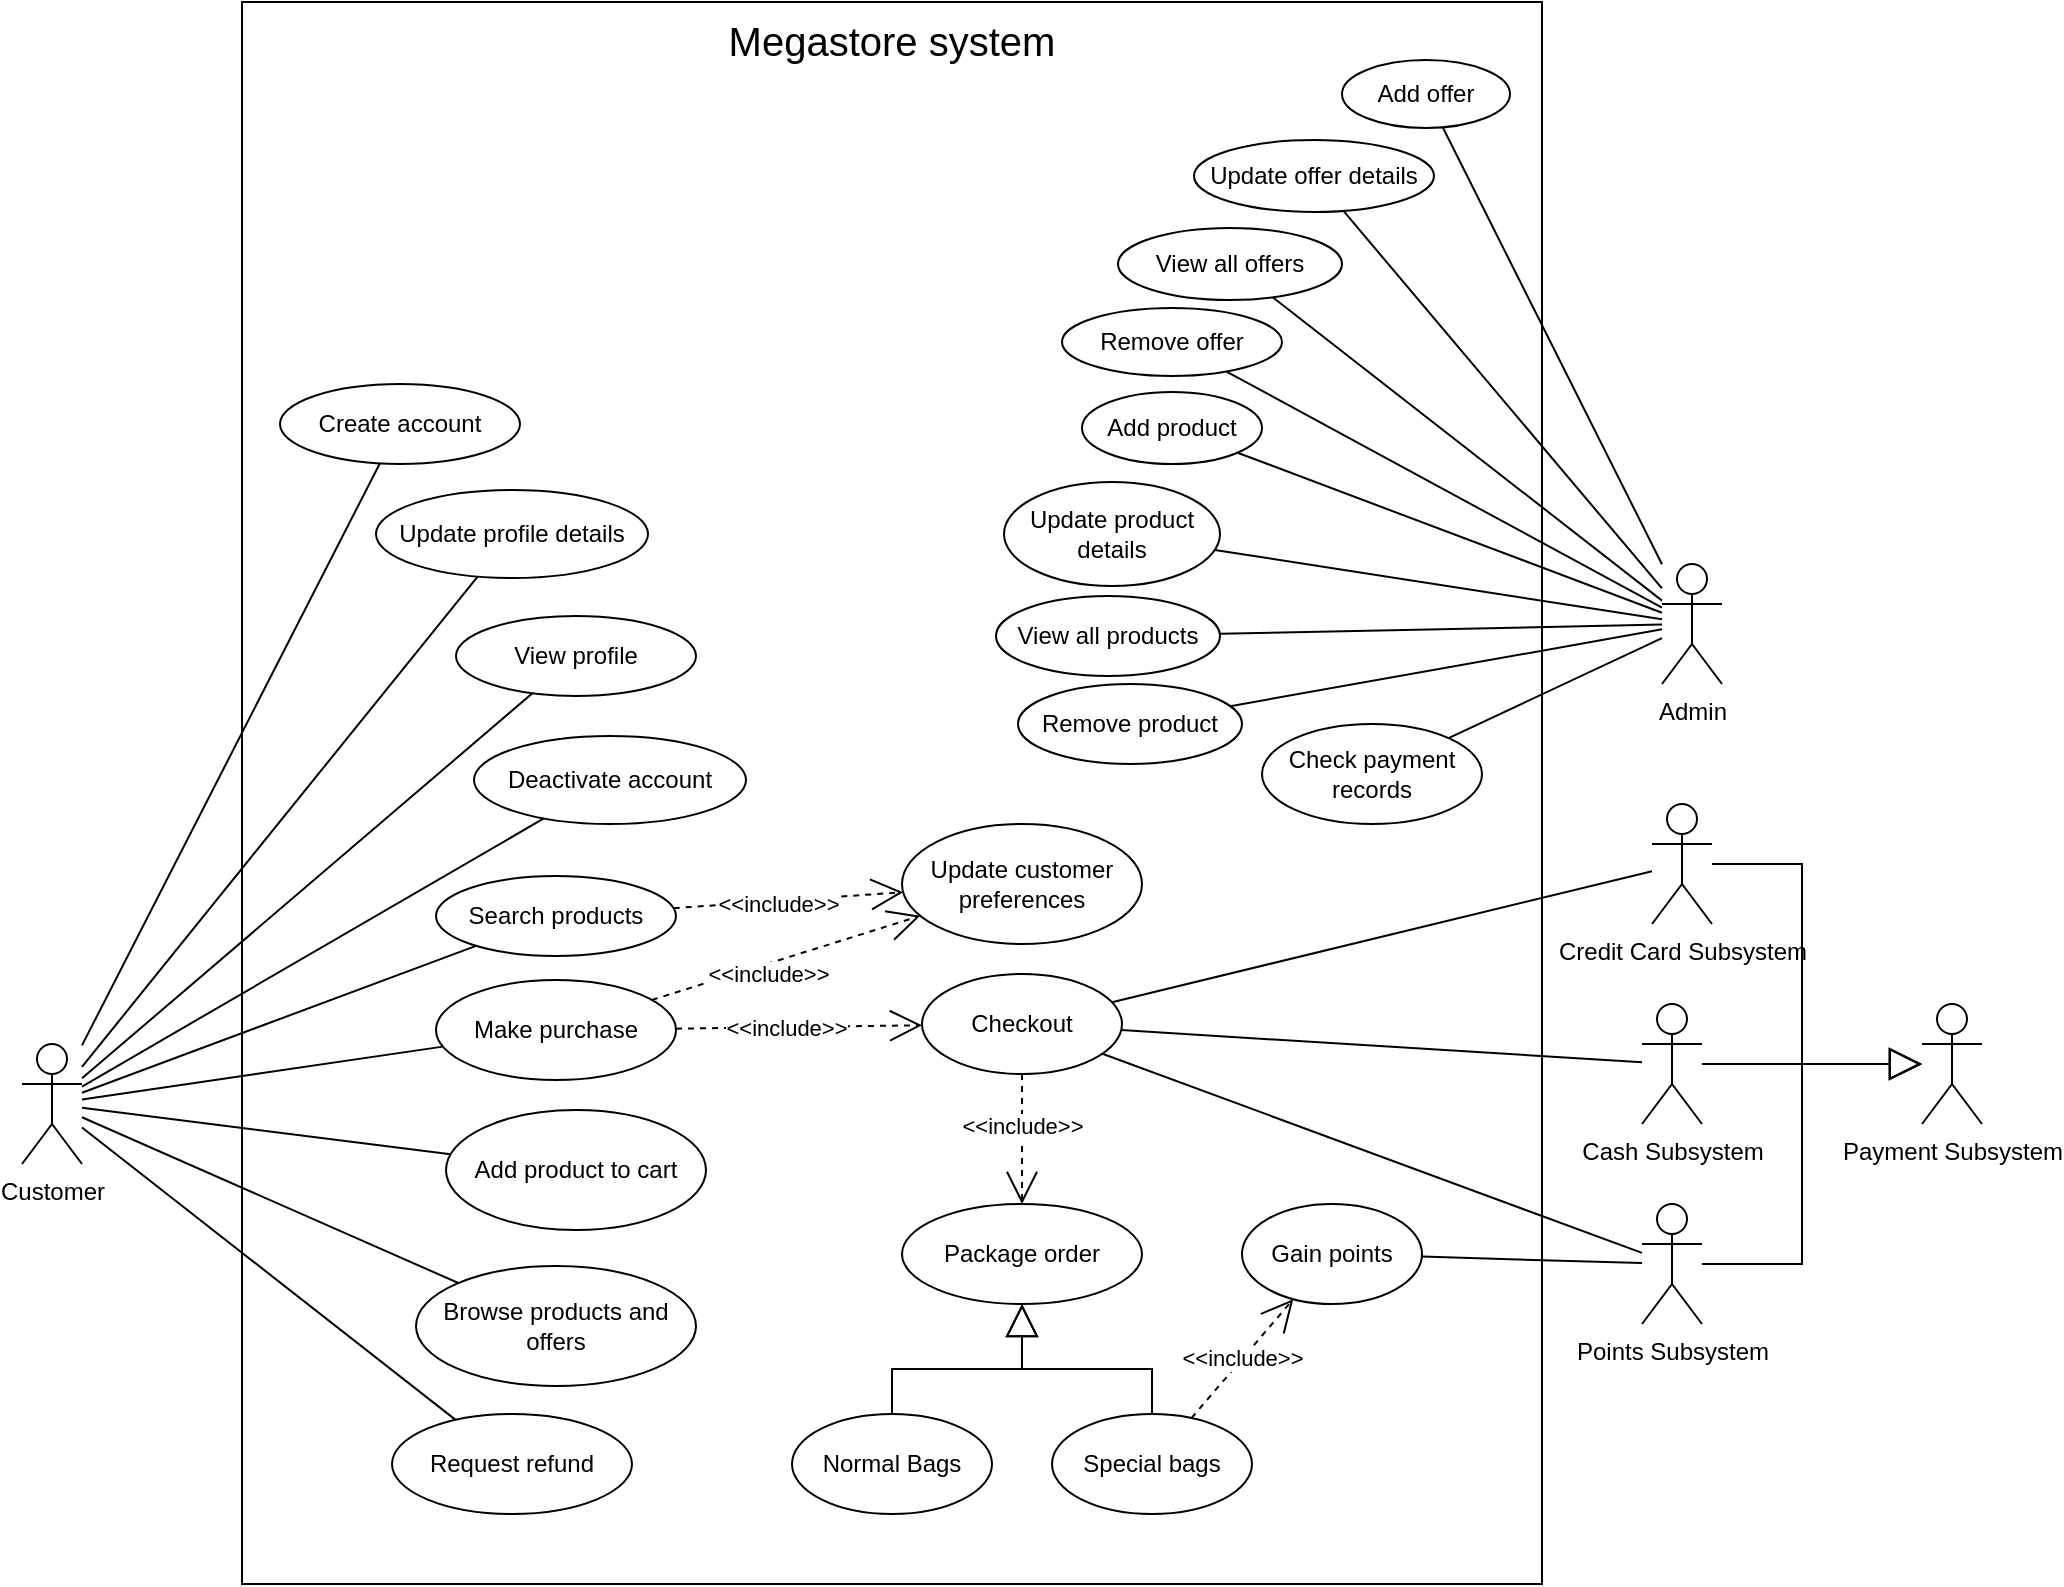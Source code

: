 <mxfile version="20.3.0" type="device"><diagram id="OelR1LTagcmiWVHwhDVS" name="Page-1"><mxGraphModel dx="964" dy="1059" grid="0" gridSize="10" guides="1" tooltips="1" connect="1" arrows="1" fold="1" page="0" pageScale="1" pageWidth="850" pageHeight="1100" math="0" shadow="0"><root><mxCell id="0"/><mxCell id="1" parent="0"/><mxCell id="l-B4gcNNZN4OT-YLVAvL-45" value="" style="rounded=0;whiteSpace=wrap;html=1;strokeColor=default;fontSize=20;fillColor=none;" parent="1" vertex="1"><mxGeometry x="270" y="-131" width="650" height="791" as="geometry"/></mxCell><mxCell id="mvApyeVE-Ohb1bcx_ZC_-1" value="Customer" style="shape=umlActor;verticalLabelPosition=bottom;verticalAlign=top;html=1;outlineConnect=0;" parent="1" vertex="1"><mxGeometry x="160" y="390" width="30" height="60" as="geometry"/></mxCell><mxCell id="l-B4gcNNZN4OT-YLVAvL-10" style="edgeStyle=none;rounded=0;orthogonalLoop=1;jettySize=auto;html=1;endArrow=open;endFill=0;startSize=6;endSize=14;dashed=1;" parent="1" source="mvApyeVE-Ohb1bcx_ZC_-2" target="mvApyeVE-Ohb1bcx_ZC_-5" edge="1"><mxGeometry relative="1" as="geometry"/></mxCell><mxCell id="l-B4gcNNZN4OT-YLVAvL-11" value="&amp;lt;&amp;lt;include&amp;gt;&amp;gt;" style="edgeLabel;html=1;align=center;verticalAlign=middle;resizable=0;points=[];" parent="l-B4gcNNZN4OT-YLVAvL-10" vertex="1" connectable="0"><mxGeometry x="-0.375" y="-1" relative="1" as="geometry"><mxPoint x="16" y="-1" as="offset"/></mxGeometry></mxCell><mxCell id="mvApyeVE-Ohb1bcx_ZC_-2" value="&lt;div&gt;Make purchase&lt;/div&gt;" style="ellipse;whiteSpace=wrap;html=1;" parent="1" vertex="1"><mxGeometry x="367" y="358" width="120" height="50" as="geometry"/></mxCell><mxCell id="mvApyeVE-Ohb1bcx_ZC_-3" value="Request refund" style="ellipse;whiteSpace=wrap;html=1;" parent="1" vertex="1"><mxGeometry x="345" y="575" width="120" height="50" as="geometry"/></mxCell><mxCell id="mvApyeVE-Ohb1bcx_ZC_-4" value="Search products" style="ellipse;whiteSpace=wrap;html=1;" parent="1" vertex="1"><mxGeometry x="367" y="306" width="120" height="40" as="geometry"/></mxCell><mxCell id="mvApyeVE-Ohb1bcx_ZC_-5" value="Checkout" style="ellipse;whiteSpace=wrap;html=1;" parent="1" vertex="1"><mxGeometry x="610" y="355" width="100" height="50" as="geometry"/></mxCell><mxCell id="l-B4gcNNZN4OT-YLVAvL-5" style="rounded=0;orthogonalLoop=1;jettySize=auto;html=1;endArrow=none;endFill=0;startSize=6;endSize=14;" parent="1" source="mvApyeVE-Ohb1bcx_ZC_-1" target="mvApyeVE-Ohb1bcx_ZC_-4" edge="1"><mxGeometry relative="1" as="geometry"><mxPoint x="210" y="252.326" as="sourcePoint"/></mxGeometry></mxCell><mxCell id="l-B4gcNNZN4OT-YLVAvL-6" style="edgeStyle=none;rounded=0;orthogonalLoop=1;jettySize=auto;html=1;endArrow=none;endFill=0;startSize=6;endSize=14;" parent="1" source="mvApyeVE-Ohb1bcx_ZC_-1" target="mvApyeVE-Ohb1bcx_ZC_-2" edge="1"><mxGeometry relative="1" as="geometry"><mxPoint x="210" y="269.767" as="sourcePoint"/></mxGeometry></mxCell><mxCell id="l-B4gcNNZN4OT-YLVAvL-9" style="edgeStyle=none;rounded=0;orthogonalLoop=1;jettySize=auto;html=1;endArrow=none;endFill=0;startSize=6;endSize=14;" parent="1" source="mvApyeVE-Ohb1bcx_ZC_-1" target="mvApyeVE-Ohb1bcx_ZC_-3" edge="1"><mxGeometry relative="1" as="geometry"><mxPoint x="210" y="279.333" as="sourcePoint"/></mxGeometry></mxCell><mxCell id="l-B4gcNNZN4OT-YLVAvL-23" style="edgeStyle=none;rounded=0;orthogonalLoop=1;jettySize=auto;html=1;endArrow=none;endFill=0;startSize=6;endSize=14;" parent="1" source="mvApyeVE-Ohb1bcx_ZC_-1" target="l-B4gcNNZN4OT-YLVAvL-21" edge="1"><mxGeometry relative="1" as="geometry"><mxPoint x="210" y="290" as="sourcePoint"/></mxGeometry></mxCell><mxCell id="hLjP0U3mNAo4oyuWXQLw-3" style="rounded=0;orthogonalLoop=1;jettySize=auto;html=1;endArrow=none;endFill=0;" parent="1" source="mvApyeVE-Ohb1bcx_ZC_-1" target="hLjP0U3mNAo4oyuWXQLw-1" edge="1"><mxGeometry relative="1" as="geometry"><mxPoint x="210" y="260.698" as="sourcePoint"/></mxGeometry></mxCell><mxCell id="l-B4gcNNZN4OT-YLVAvL-27" style="edgeStyle=none;rounded=0;orthogonalLoop=1;jettySize=auto;html=1;endArrow=none;endFill=0;startSize=6;endSize=14;" parent="1" source="l-B4gcNNZN4OT-YLVAvL-13" target="mvApyeVE-Ohb1bcx_ZC_-5" edge="1"><mxGeometry relative="1" as="geometry"/></mxCell><mxCell id="l-B4gcNNZN4OT-YLVAvL-13" value="Credit Card Subsystem" style="shape=umlActor;verticalLabelPosition=bottom;verticalAlign=top;html=1;outlineConnect=0;strokeColor=default;" parent="1" vertex="1"><mxGeometry x="975" y="270" width="30" height="60" as="geometry"/></mxCell><mxCell id="l-B4gcNNZN4OT-YLVAvL-21" value="&lt;div&gt;Browse products and offers&lt;/div&gt;" style="ellipse;whiteSpace=wrap;html=1;" parent="1" vertex="1"><mxGeometry x="357" y="501" width="140" height="60" as="geometry"/></mxCell><mxCell id="l-B4gcNNZN4OT-YLVAvL-28" value="&lt;div&gt;Add offer&lt;/div&gt;" style="ellipse;whiteSpace=wrap;html=1;" parent="1" vertex="1"><mxGeometry x="820" y="-102" width="84" height="34" as="geometry"/></mxCell><mxCell id="l-B4gcNNZN4OT-YLVAvL-30" style="edgeStyle=none;rounded=0;orthogonalLoop=1;jettySize=auto;html=1;endArrow=none;endFill=0;startSize=6;endSize=14;" parent="1" source="l-B4gcNNZN4OT-YLVAvL-29" target="l-B4gcNNZN4OT-YLVAvL-28" edge="1"><mxGeometry relative="1" as="geometry"/></mxCell><mxCell id="l-B4gcNNZN4OT-YLVAvL-29" value="Admin&lt;br&gt;" style="shape=umlActor;verticalLabelPosition=bottom;verticalAlign=top;html=1;outlineConnect=0;strokeColor=default;" parent="1" vertex="1"><mxGeometry x="980" y="150" width="30" height="60" as="geometry"/></mxCell><mxCell id="l-B4gcNNZN4OT-YLVAvL-36" value="Megastore system" style="text;html=1;strokeColor=none;fillColor=none;align=center;verticalAlign=middle;whiteSpace=wrap;rounded=0;fontSize=20;" parent="1" vertex="1"><mxGeometry x="455" y="-127" width="280" height="30" as="geometry"/></mxCell><mxCell id="Hya5vSaA983_RKdZ5ur--21" style="rounded=0;orthogonalLoop=1;jettySize=auto;html=1;startArrow=none;startFill=0;endArrow=block;endFill=0;startSize=18;endSize=14;edgeStyle=orthogonalEdgeStyle;" parent="1" source="Hya5vSaA983_RKdZ5ur--1" target="Hya5vSaA983_RKdZ5ur--17" edge="1"><mxGeometry relative="1" as="geometry"><mxPoint x="1120" y="400" as="targetPoint"/><mxPoint x="620" y="495" as="sourcePoint"/></mxGeometry></mxCell><mxCell id="Hya5vSaA983_RKdZ5ur--1" value="Cash Subsystem" style="shape=umlActor;verticalLabelPosition=bottom;verticalAlign=top;html=1;outlineConnect=0;strokeColor=default;" parent="1" vertex="1"><mxGeometry x="970" y="370" width="30" height="60" as="geometry"/></mxCell><mxCell id="Hya5vSaA983_RKdZ5ur--2" style="edgeStyle=none;rounded=0;orthogonalLoop=1;jettySize=auto;html=1;endArrow=none;endFill=0;startSize=6;endSize=14;" parent="1" source="Hya5vSaA983_RKdZ5ur--1" target="mvApyeVE-Ohb1bcx_ZC_-5" edge="1"><mxGeometry relative="1" as="geometry"><mxPoint x="890" y="415" as="sourcePoint"/><mxPoint x="749.184" y="348.424" as="targetPoint"/></mxGeometry></mxCell><mxCell id="Hya5vSaA983_RKdZ5ur--17" value="Payment Subsystem&lt;br&gt;" style="shape=umlActor;verticalLabelPosition=bottom;verticalAlign=top;html=1;outlineConnect=0;strokeColor=default;" parent="1" vertex="1"><mxGeometry x="1110" y="370" width="30" height="60" as="geometry"/></mxCell><mxCell id="Hya5vSaA983_RKdZ5ur--26" style="rounded=0;orthogonalLoop=1;jettySize=auto;html=1;startArrow=none;startFill=0;endArrow=block;endFill=0;startSize=18;endSize=14;elbow=vertical;edgeStyle=orthogonalEdgeStyle;" parent="1" source="l-B4gcNNZN4OT-YLVAvL-13" target="Hya5vSaA983_RKdZ5ur--17" edge="1"><mxGeometry relative="1" as="geometry"><mxPoint x="1140" y="370" as="targetPoint"/><mxPoint x="610" y="405" as="sourcePoint"/><Array as="points"><mxPoint x="985" y="300"/><mxPoint x="1050" y="300"/><mxPoint x="1050" y="400"/></Array></mxGeometry></mxCell><mxCell id="Hya5vSaA983_RKdZ5ur--27" value="Points Subsystem" style="shape=umlActor;verticalLabelPosition=bottom;verticalAlign=top;html=1;outlineConnect=0;strokeColor=default;" parent="1" vertex="1"><mxGeometry x="970" y="470" width="30" height="60" as="geometry"/></mxCell><mxCell id="Hya5vSaA983_RKdZ5ur--28" style="rounded=0;orthogonalLoop=1;jettySize=auto;html=1;startArrow=none;startFill=0;endArrow=block;endFill=0;startSize=18;endSize=14;edgeStyle=orthogonalEdgeStyle;" parent="1" source="Hya5vSaA983_RKdZ5ur--27" target="Hya5vSaA983_RKdZ5ur--17" edge="1"><mxGeometry relative="1" as="geometry"><mxPoint x="1100" y="430" as="targetPoint"/><mxPoint x="630" y="590" as="sourcePoint"/><Array as="points"><mxPoint x="985" y="500"/><mxPoint x="1050" y="500"/><mxPoint x="1050" y="400"/></Array></mxGeometry></mxCell><mxCell id="Hya5vSaA983_RKdZ5ur--29" style="edgeStyle=none;rounded=0;orthogonalLoop=1;jettySize=auto;html=1;endArrow=none;endFill=0;startSize=6;endSize=14;" parent="1" source="Hya5vSaA983_RKdZ5ur--27" target="mvApyeVE-Ohb1bcx_ZC_-5" edge="1"><mxGeometry relative="1" as="geometry"><mxPoint x="1260" y="430" as="sourcePoint"/><mxPoint x="793.16" y="384.84" as="targetPoint"/></mxGeometry></mxCell><mxCell id="a2b18_nlkkeqNZIGkTqC-4" style="edgeStyle=none;rounded=0;orthogonalLoop=1;jettySize=auto;html=1;endArrow=open;endFill=0;startSize=6;endSize=14;dashed=1;" parent="1" source="mvApyeVE-Ohb1bcx_ZC_-5" target="a2b18_nlkkeqNZIGkTqC-6" edge="1"><mxGeometry relative="1" as="geometry"><mxPoint x="685.131" y="479.998" as="sourcePoint"/><mxPoint x="720" y="450" as="targetPoint"/></mxGeometry></mxCell><mxCell id="a2b18_nlkkeqNZIGkTqC-5" value="&amp;lt;&amp;lt;include&amp;gt;&amp;gt;" style="edgeLabel;html=1;align=center;verticalAlign=middle;resizable=0;points=[];" parent="a2b18_nlkkeqNZIGkTqC-4" vertex="1" connectable="0"><mxGeometry x="-0.375" y="-1" relative="1" as="geometry"><mxPoint x="1" y="5" as="offset"/></mxGeometry></mxCell><mxCell id="a2b18_nlkkeqNZIGkTqC-6" value="Package order" style="ellipse;whiteSpace=wrap;html=1;" parent="1" vertex="1"><mxGeometry x="600" y="470" width="120" height="50" as="geometry"/></mxCell><mxCell id="a2b18_nlkkeqNZIGkTqC-7" value="Normal Bags" style="ellipse;whiteSpace=wrap;html=1;" parent="1" vertex="1"><mxGeometry x="545" y="575" width="100" height="50" as="geometry"/></mxCell><mxCell id="a2b18_nlkkeqNZIGkTqC-8" value="Special bags" style="ellipse;whiteSpace=wrap;html=1;" parent="1" vertex="1"><mxGeometry x="675" y="575" width="100" height="50" as="geometry"/></mxCell><mxCell id="a2b18_nlkkeqNZIGkTqC-10" style="edgeStyle=orthogonalEdgeStyle;rounded=0;orthogonalLoop=1;jettySize=auto;html=1;endArrow=none;endFill=0;startSize=14;endSize=14;startArrow=block;startFill=0;targetPerimeterSpacing=0;sourcePerimeterSpacing=0;" parent="1" source="a2b18_nlkkeqNZIGkTqC-6" target="a2b18_nlkkeqNZIGkTqC-8" edge="1"><mxGeometry relative="1" as="geometry"><mxPoint x="1060.005" y="700.0" as="sourcePoint"/><mxPoint x="1189.811" y="777.232" as="targetPoint"/></mxGeometry></mxCell><mxCell id="a2b18_nlkkeqNZIGkTqC-12" style="edgeStyle=orthogonalEdgeStyle;rounded=0;orthogonalLoop=1;jettySize=auto;html=1;endArrow=none;endFill=0;startSize=14;endSize=14;startArrow=block;startFill=0;targetPerimeterSpacing=0;sourcePerimeterSpacing=0;" parent="1" source="a2b18_nlkkeqNZIGkTqC-6" target="a2b18_nlkkeqNZIGkTqC-7" edge="1"><mxGeometry relative="1" as="geometry"><mxPoint x="1130.195" y="620.0" as="sourcePoint"/><mxPoint x="1260.001" y="697.232" as="targetPoint"/></mxGeometry></mxCell><mxCell id="a2b18_nlkkeqNZIGkTqC-14" style="edgeStyle=none;rounded=0;orthogonalLoop=1;jettySize=auto;html=1;endArrow=open;endFill=0;startSize=6;endSize=14;dashed=1;" parent="1" source="a2b18_nlkkeqNZIGkTqC-8" target="a2b18_nlkkeqNZIGkTqC-18" edge="1"><mxGeometry relative="1" as="geometry"><mxPoint x="964.997" y="639.081" as="sourcePoint"/><mxPoint x="1050" y="660" as="targetPoint"/></mxGeometry></mxCell><mxCell id="a2b18_nlkkeqNZIGkTqC-15" value="&amp;lt;&amp;lt;include&amp;gt;&amp;gt;" style="edgeLabel;html=1;align=center;verticalAlign=middle;resizable=0;points=[];" parent="a2b18_nlkkeqNZIGkTqC-14" vertex="1" connectable="0"><mxGeometry x="-0.375" y="-1" relative="1" as="geometry"><mxPoint x="8" y="-12" as="offset"/></mxGeometry></mxCell><mxCell id="MpV7DRvauDhORYp8TE-D-13" style="rounded=0;orthogonalLoop=1;jettySize=auto;html=1;startArrow=none;startFill=0;endArrow=none;endFill=0;" parent="1" source="a2b18_nlkkeqNZIGkTqC-18" target="Hya5vSaA983_RKdZ5ur--27" edge="1"><mxGeometry relative="1" as="geometry"/></mxCell><mxCell id="a2b18_nlkkeqNZIGkTqC-18" value="Gain points" style="ellipse;whiteSpace=wrap;html=1;" parent="1" vertex="1"><mxGeometry x="770" y="470" width="90" height="50" as="geometry"/></mxCell><mxCell id="hLjP0U3mNAo4oyuWXQLw-1" value="&lt;div&gt;Add product to cart&lt;/div&gt;" style="ellipse;whiteSpace=wrap;html=1;" parent="1" vertex="1"><mxGeometry x="372" y="423" width="130" height="60" as="geometry"/></mxCell><mxCell id="MpV7DRvauDhORYp8TE-D-5" value="Update customer preferences" style="ellipse;whiteSpace=wrap;html=1;" parent="1" vertex="1"><mxGeometry x="600" y="280" width="120" height="60" as="geometry"/></mxCell><mxCell id="MpV7DRvauDhORYp8TE-D-8" style="edgeStyle=none;rounded=0;orthogonalLoop=1;jettySize=auto;html=1;endArrow=open;endFill=0;startSize=6;endSize=14;dashed=1;" parent="1" source="mvApyeVE-Ohb1bcx_ZC_-2" target="MpV7DRvauDhORYp8TE-D-5" edge="1"><mxGeometry relative="1" as="geometry"><mxPoint x="468.05" y="476.045" as="sourcePoint"/><mxPoint x="852" y="284" as="targetPoint"/></mxGeometry></mxCell><mxCell id="MpV7DRvauDhORYp8TE-D-9" value="&amp;lt;&amp;lt;include&amp;gt;&amp;gt;" style="edgeLabel;html=1;align=center;verticalAlign=middle;resizable=0;points=[];" parent="MpV7DRvauDhORYp8TE-D-8" vertex="1" connectable="0"><mxGeometry x="-0.375" y="-1" relative="1" as="geometry"><mxPoint x="16" y="-1" as="offset"/></mxGeometry></mxCell><mxCell id="MpV7DRvauDhORYp8TE-D-10" style="edgeStyle=none;rounded=0;orthogonalLoop=1;jettySize=auto;html=1;endArrow=open;endFill=0;startSize=6;endSize=14;dashed=1;" parent="1" source="mvApyeVE-Ohb1bcx_ZC_-4" target="MpV7DRvauDhORYp8TE-D-5" edge="1"><mxGeometry relative="1" as="geometry"><mxPoint x="445.907" y="463.921" as="sourcePoint"/><mxPoint x="624.073" y="216.073" as="targetPoint"/></mxGeometry></mxCell><mxCell id="MpV7DRvauDhORYp8TE-D-11" value="&amp;lt;&amp;lt;include&amp;gt;&amp;gt;" style="edgeLabel;html=1;align=center;verticalAlign=middle;resizable=0;points=[];" parent="MpV7DRvauDhORYp8TE-D-10" vertex="1" connectable="0"><mxGeometry x="-0.375" y="-1" relative="1" as="geometry"><mxPoint x="16" y="-1" as="offset"/></mxGeometry></mxCell><mxCell id="MpV7DRvauDhORYp8TE-D-15" value="&lt;div&gt;Add product&lt;/div&gt;" style="ellipse;whiteSpace=wrap;html=1;" parent="1" vertex="1"><mxGeometry x="690" y="64" width="90" height="36" as="geometry"/></mxCell><mxCell id="MpV7DRvauDhORYp8TE-D-16" style="edgeStyle=none;rounded=0;orthogonalLoop=1;jettySize=auto;html=1;endArrow=none;endFill=0;startSize=6;endSize=14;" parent="1" source="l-B4gcNNZN4OT-YLVAvL-29" target="MpV7DRvauDhORYp8TE-D-15" edge="1"><mxGeometry relative="1" as="geometry"><mxPoint x="990" y="140.0" as="sourcePoint"/><mxPoint x="890" y="140.0" as="targetPoint"/></mxGeometry></mxCell><mxCell id="MpV7DRvauDhORYp8TE-D-18" value="Check payment records" style="ellipse;whiteSpace=wrap;html=1;" parent="1" vertex="1"><mxGeometry x="780" y="230" width="110" height="50" as="geometry"/></mxCell><mxCell id="MpV7DRvauDhORYp8TE-D-19" style="edgeStyle=none;rounded=0;orthogonalLoop=1;jettySize=auto;html=1;endArrow=none;endFill=0;startSize=6;endSize=14;" parent="1" source="l-B4gcNNZN4OT-YLVAvL-29" target="MpV7DRvauDhORYp8TE-D-18" edge="1"><mxGeometry relative="1" as="geometry"><mxPoint x="990" y="190.299" as="sourcePoint"/><mxPoint x="899.964" y="192.096" as="targetPoint"/></mxGeometry></mxCell><mxCell id="X-6qXDRSbUS6vRhdxejC-1" value="Create account" style="ellipse;whiteSpace=wrap;html=1;" vertex="1" parent="1"><mxGeometry x="289" y="60" width="120" height="40" as="geometry"/></mxCell><mxCell id="X-6qXDRSbUS6vRhdxejC-2" value="View profile" style="ellipse;whiteSpace=wrap;html=1;" vertex="1" parent="1"><mxGeometry x="377" y="176" width="120" height="40" as="geometry"/></mxCell><mxCell id="X-6qXDRSbUS6vRhdxejC-3" value="Update profile details" style="ellipse;whiteSpace=wrap;html=1;" vertex="1" parent="1"><mxGeometry x="337" y="113" width="136" height="44" as="geometry"/></mxCell><mxCell id="X-6qXDRSbUS6vRhdxejC-4" value="Deactivate account" style="ellipse;whiteSpace=wrap;html=1;" vertex="1" parent="1"><mxGeometry x="386" y="236" width="136" height="44" as="geometry"/></mxCell><mxCell id="X-6qXDRSbUS6vRhdxejC-5" style="rounded=0;orthogonalLoop=1;jettySize=auto;html=1;endArrow=none;endFill=0;startSize=6;endSize=14;" edge="1" parent="1" source="mvApyeVE-Ohb1bcx_ZC_-1" target="X-6qXDRSbUS6vRhdxejC-4"><mxGeometry relative="1" as="geometry"><mxPoint x="200.0" y="417.553" as="sourcePoint"/><mxPoint x="397.631" y="253.558" as="targetPoint"/></mxGeometry></mxCell><mxCell id="X-6qXDRSbUS6vRhdxejC-6" style="rounded=0;orthogonalLoop=1;jettySize=auto;html=1;endArrow=none;endFill=0;startSize=6;endSize=14;" edge="1" parent="1" source="mvApyeVE-Ohb1bcx_ZC_-1" target="X-6qXDRSbUS6vRhdxejC-3"><mxGeometry relative="1" as="geometry"><mxPoint x="200.0" y="413.942" as="sourcePoint"/><mxPoint x="406.332" y="193.06" as="targetPoint"/></mxGeometry></mxCell><mxCell id="X-6qXDRSbUS6vRhdxejC-7" style="rounded=0;orthogonalLoop=1;jettySize=auto;html=1;endArrow=none;endFill=0;startSize=6;endSize=14;" edge="1" parent="1" source="mvApyeVE-Ohb1bcx_ZC_-1" target="X-6qXDRSbUS6vRhdxejC-2"><mxGeometry relative="1" as="geometry"><mxPoint x="200.0" y="413.208" as="sourcePoint"/><mxPoint x="342.1" y="254.133" as="targetPoint"/></mxGeometry></mxCell><mxCell id="X-6qXDRSbUS6vRhdxejC-8" style="rounded=0;orthogonalLoop=1;jettySize=auto;html=1;endArrow=none;endFill=0;startSize=6;endSize=14;" edge="1" parent="1" source="mvApyeVE-Ohb1bcx_ZC_-1" target="X-6qXDRSbUS6vRhdxejC-1"><mxGeometry relative="1" as="geometry"><mxPoint x="200.0" y="413.208" as="sourcePoint"/><mxPoint x="342.1" y="254.133" as="targetPoint"/></mxGeometry></mxCell><mxCell id="X-6qXDRSbUS6vRhdxejC-9" value="&lt;div&gt;Remove product&lt;/div&gt;" style="ellipse;whiteSpace=wrap;html=1;" vertex="1" parent="1"><mxGeometry x="658" y="210" width="112" height="40" as="geometry"/></mxCell><mxCell id="X-6qXDRSbUS6vRhdxejC-10" value="&lt;div&gt;Update product details&lt;/div&gt;" style="ellipse;whiteSpace=wrap;html=1;" vertex="1" parent="1"><mxGeometry x="651" y="109" width="108" height="52" as="geometry"/></mxCell><mxCell id="X-6qXDRSbUS6vRhdxejC-11" value="View all products" style="ellipse;whiteSpace=wrap;html=1;" vertex="1" parent="1"><mxGeometry x="647" y="166" width="112" height="40" as="geometry"/></mxCell><mxCell id="X-6qXDRSbUS6vRhdxejC-12" style="edgeStyle=none;rounded=0;orthogonalLoop=1;jettySize=auto;html=1;endArrow=none;endFill=0;startSize=6;endSize=14;" edge="1" parent="1" source="l-B4gcNNZN4OT-YLVAvL-29" target="X-6qXDRSbUS6vRhdxejC-10"><mxGeometry relative="1" as="geometry"><mxPoint x="990" y="184.344" as="sourcePoint"/><mxPoint x="777.785" y="104.33" as="targetPoint"/></mxGeometry></mxCell><mxCell id="X-6qXDRSbUS6vRhdxejC-13" style="edgeStyle=none;rounded=0;orthogonalLoop=1;jettySize=auto;html=1;endArrow=none;endFill=0;startSize=6;endSize=14;" edge="1" parent="1" source="l-B4gcNNZN4OT-YLVAvL-29" target="X-6qXDRSbUS6vRhdxejC-11"><mxGeometry relative="1" as="geometry"><mxPoint x="990" y="187.667" as="sourcePoint"/><mxPoint x="766.45" y="152.895" as="targetPoint"/></mxGeometry></mxCell><mxCell id="X-6qXDRSbUS6vRhdxejC-14" style="edgeStyle=none;rounded=0;orthogonalLoop=1;jettySize=auto;html=1;endArrow=none;endFill=0;startSize=6;endSize=14;" edge="1" parent="1" source="l-B4gcNNZN4OT-YLVAvL-29" target="X-6qXDRSbUS6vRhdxejC-9"><mxGeometry relative="1" as="geometry"><mxPoint x="990" y="190.309" as="sourcePoint"/><mxPoint x="768.91" y="194.865" as="targetPoint"/></mxGeometry></mxCell><mxCell id="X-6qXDRSbUS6vRhdxejC-15" value="&lt;div&gt;Update offer details&lt;/div&gt;" style="ellipse;whiteSpace=wrap;html=1;" vertex="1" parent="1"><mxGeometry x="746" y="-62" width="120" height="36" as="geometry"/></mxCell><mxCell id="X-6qXDRSbUS6vRhdxejC-16" value="&lt;div&gt;View all offers&lt;/div&gt;" style="ellipse;whiteSpace=wrap;html=1;" vertex="1" parent="1"><mxGeometry x="708" y="-18" width="112" height="36" as="geometry"/></mxCell><mxCell id="X-6qXDRSbUS6vRhdxejC-17" value="&lt;div&gt;Remove offer&lt;/div&gt;" style="ellipse;whiteSpace=wrap;html=1;" vertex="1" parent="1"><mxGeometry x="680" y="22" width="110" height="34" as="geometry"/></mxCell><mxCell id="X-6qXDRSbUS6vRhdxejC-18" style="edgeStyle=none;rounded=0;orthogonalLoop=1;jettySize=auto;html=1;endArrow=none;endFill=0;startSize=6;endSize=14;" edge="1" parent="1" source="l-B4gcNNZN4OT-YLVAvL-29" target="X-6qXDRSbUS6vRhdxejC-15"><mxGeometry relative="1" as="geometry"><mxPoint x="990" y="160.12" as="sourcePoint"/><mxPoint x="880.331" y="-58.338" as="targetPoint"/></mxGeometry></mxCell><mxCell id="X-6qXDRSbUS6vRhdxejC-19" style="edgeStyle=none;rounded=0;orthogonalLoop=1;jettySize=auto;html=1;endArrow=none;endFill=0;startSize=6;endSize=14;" edge="1" parent="1" source="l-B4gcNNZN4OT-YLVAvL-29" target="X-6qXDRSbUS6vRhdxejC-16"><mxGeometry relative="1" as="geometry"><mxPoint x="990" y="172.224" as="sourcePoint"/><mxPoint x="830.709" y="-16.549" as="targetPoint"/></mxGeometry></mxCell><mxCell id="X-6qXDRSbUS6vRhdxejC-20" style="edgeStyle=none;rounded=0;orthogonalLoop=1;jettySize=auto;html=1;endArrow=none;endFill=0;startSize=6;endSize=14;" edge="1" parent="1" source="l-B4gcNNZN4OT-YLVAvL-29" target="X-6qXDRSbUS6vRhdxejC-17"><mxGeometry relative="1" as="geometry"><mxPoint x="990" y="176.23" as="sourcePoint"/><mxPoint x="828.512" y="27.988" as="targetPoint"/></mxGeometry></mxCell></root></mxGraphModel></diagram></mxfile>